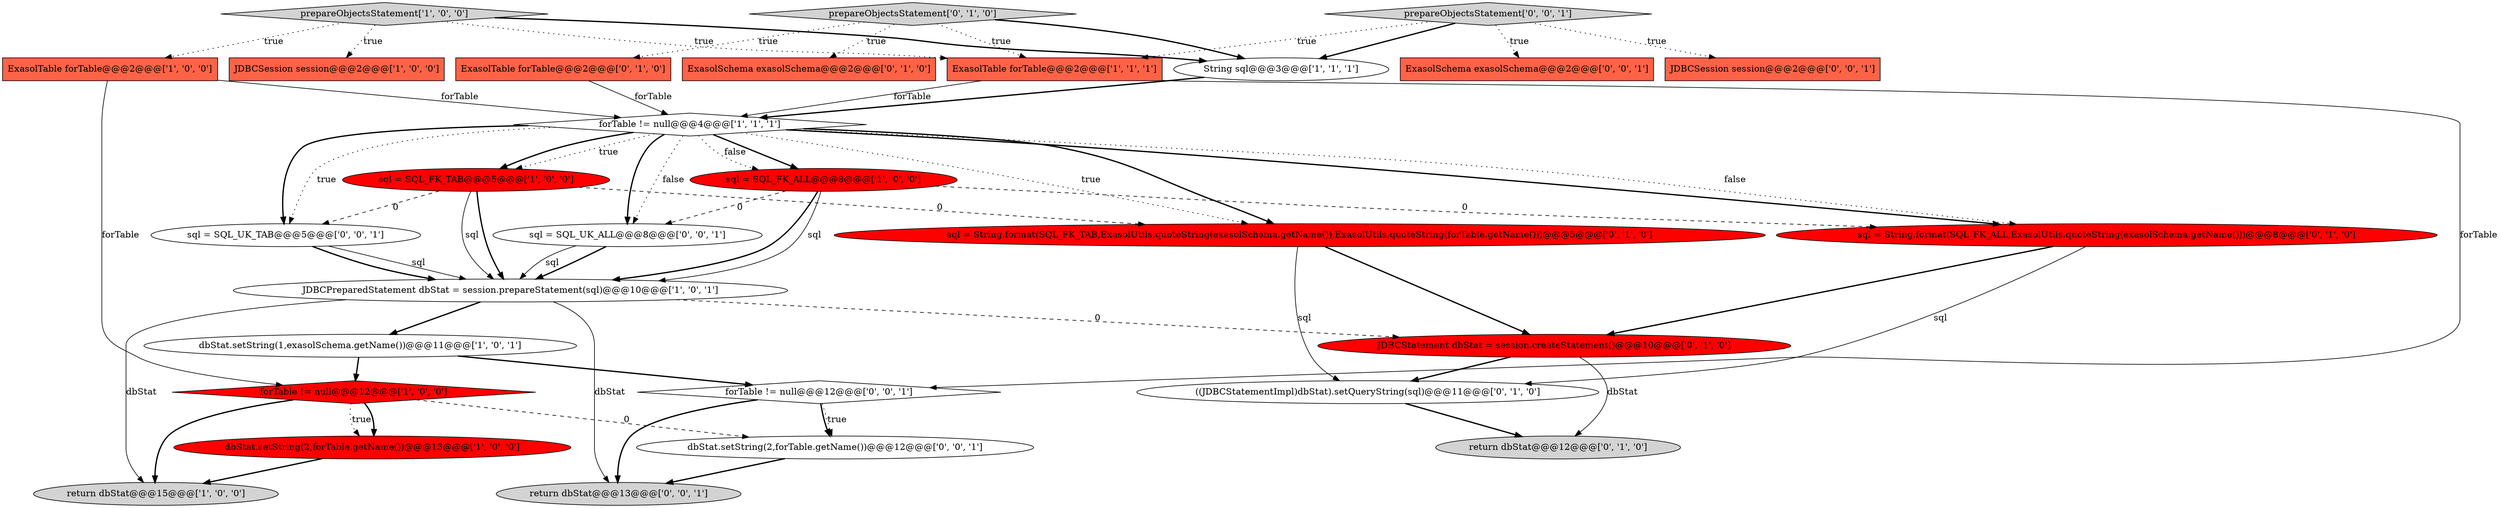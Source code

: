 digraph {
9 [style = filled, label = "JDBCPreparedStatement dbStat = session.prepareStatement(sql)@@@10@@@['1', '0', '1']", fillcolor = white, shape = ellipse image = "AAA0AAABBB1BBB"];
4 [style = filled, label = "sql = SQL_FK_TAB@@@5@@@['1', '0', '0']", fillcolor = red, shape = ellipse image = "AAA1AAABBB1BBB"];
20 [style = filled, label = "prepareObjectsStatement['0', '1', '0']", fillcolor = lightgray, shape = diamond image = "AAA0AAABBB2BBB"];
27 [style = filled, label = "return dbStat@@@13@@@['0', '0', '1']", fillcolor = lightgray, shape = ellipse image = "AAA0AAABBB3BBB"];
0 [style = filled, label = "sql = SQL_FK_ALL@@@8@@@['1', '0', '0']", fillcolor = red, shape = ellipse image = "AAA1AAABBB1BBB"];
17 [style = filled, label = "JDBCStatement dbStat = session.createStatement()@@@10@@@['0', '1', '0']", fillcolor = red, shape = ellipse image = "AAA1AAABBB2BBB"];
24 [style = filled, label = "ExasolSchema exasolSchema@@@2@@@['0', '0', '1']", fillcolor = tomato, shape = box image = "AAA0AAABBB3BBB"];
19 [style = filled, label = "return dbStat@@@12@@@['0', '1', '0']", fillcolor = lightgray, shape = ellipse image = "AAA0AAABBB2BBB"];
3 [style = filled, label = "ExasolTable forTable@@@2@@@['1', '0', '0']", fillcolor = tomato, shape = box image = "AAA0AAABBB1BBB"];
21 [style = filled, label = "JDBCSession session@@@2@@@['0', '0', '1']", fillcolor = tomato, shape = box image = "AAA0AAABBB3BBB"];
22 [style = filled, label = "sql = SQL_UK_TAB@@@5@@@['0', '0', '1']", fillcolor = white, shape = ellipse image = "AAA0AAABBB3BBB"];
6 [style = filled, label = "ExasolTable forTable@@@2@@@['1', '1', '1']", fillcolor = tomato, shape = box image = "AAA0AAABBB1BBB"];
16 [style = filled, label = "sql = String.format(SQL_FK_TAB,ExasolUtils.quoteString(exasolSchema.getName()),ExasolUtils.quoteString(forTable.getName()))@@@5@@@['0', '1', '0']", fillcolor = red, shape = ellipse image = "AAA1AAABBB2BBB"];
14 [style = filled, label = "ExasolTable forTable@@@2@@@['0', '1', '0']", fillcolor = tomato, shape = box image = "AAA0AAABBB2BBB"];
2 [style = filled, label = "JDBCSession session@@@2@@@['1', '0', '0']", fillcolor = tomato, shape = box image = "AAA0AAABBB1BBB"];
5 [style = filled, label = "forTable != null@@@12@@@['1', '0', '0']", fillcolor = red, shape = diamond image = "AAA1AAABBB1BBB"];
26 [style = filled, label = "prepareObjectsStatement['0', '0', '1']", fillcolor = lightgray, shape = diamond image = "AAA0AAABBB3BBB"];
25 [style = filled, label = "dbStat.setString(2,forTable.getName())@@@12@@@['0', '0', '1']", fillcolor = white, shape = ellipse image = "AAA0AAABBB3BBB"];
11 [style = filled, label = "dbStat.setString(1,exasolSchema.getName())@@@11@@@['1', '0', '1']", fillcolor = white, shape = ellipse image = "AAA0AAABBB1BBB"];
23 [style = filled, label = "forTable != null@@@12@@@['0', '0', '1']", fillcolor = white, shape = diamond image = "AAA0AAABBB3BBB"];
18 [style = filled, label = "((JDBCStatementImpl)dbStat).setQueryString(sql)@@@11@@@['0', '1', '0']", fillcolor = white, shape = ellipse image = "AAA0AAABBB2BBB"];
10 [style = filled, label = "prepareObjectsStatement['1', '0', '0']", fillcolor = lightgray, shape = diamond image = "AAA0AAABBB1BBB"];
12 [style = filled, label = "return dbStat@@@15@@@['1', '0', '0']", fillcolor = lightgray, shape = ellipse image = "AAA0AAABBB1BBB"];
28 [style = filled, label = "sql = SQL_UK_ALL@@@8@@@['0', '0', '1']", fillcolor = white, shape = ellipse image = "AAA0AAABBB3BBB"];
8 [style = filled, label = "forTable != null@@@4@@@['1', '1', '1']", fillcolor = white, shape = diamond image = "AAA0AAABBB1BBB"];
7 [style = filled, label = "String sql@@@3@@@['1', '1', '1']", fillcolor = white, shape = ellipse image = "AAA0AAABBB1BBB"];
15 [style = filled, label = "sql = String.format(SQL_FK_ALL,ExasolUtils.quoteString(exasolSchema.getName()))@@@8@@@['0', '1', '0']", fillcolor = red, shape = ellipse image = "AAA1AAABBB2BBB"];
13 [style = filled, label = "ExasolSchema exasolSchema@@@2@@@['0', '1', '0']", fillcolor = tomato, shape = box image = "AAA0AAABBB2BBB"];
1 [style = filled, label = "dbStat.setString(2,forTable.getName())@@@13@@@['1', '0', '0']", fillcolor = red, shape = ellipse image = "AAA1AAABBB1BBB"];
4->9 [style = bold, label=""];
8->16 [style = bold, label=""];
8->28 [style = bold, label=""];
23->25 [style = bold, label=""];
0->9 [style = bold, label=""];
10->6 [style = dotted, label="true"];
8->15 [style = bold, label=""];
9->11 [style = bold, label=""];
26->7 [style = bold, label=""];
23->27 [style = bold, label=""];
4->16 [style = dashed, label="0"];
6->23 [style = solid, label="forTable"];
5->1 [style = dotted, label="true"];
22->9 [style = bold, label=""];
8->15 [style = dotted, label="false"];
8->16 [style = dotted, label="true"];
8->28 [style = dotted, label="false"];
18->19 [style = bold, label=""];
20->14 [style = dotted, label="true"];
10->3 [style = dotted, label="true"];
28->9 [style = bold, label=""];
0->15 [style = dashed, label="0"];
5->25 [style = dashed, label="0"];
6->8 [style = solid, label="forTable"];
16->17 [style = bold, label=""];
4->22 [style = dashed, label="0"];
14->8 [style = solid, label="forTable"];
7->8 [style = bold, label=""];
0->28 [style = dashed, label="0"];
10->7 [style = bold, label=""];
8->4 [style = dotted, label="true"];
17->19 [style = solid, label="dbStat"];
8->22 [style = bold, label=""];
8->0 [style = bold, label=""];
16->18 [style = solid, label="sql"];
25->27 [style = bold, label=""];
5->1 [style = bold, label=""];
11->5 [style = bold, label=""];
15->17 [style = bold, label=""];
3->5 [style = solid, label="forTable"];
22->9 [style = solid, label="sql"];
5->12 [style = bold, label=""];
10->2 [style = dotted, label="true"];
26->21 [style = dotted, label="true"];
28->9 [style = solid, label="sql"];
9->12 [style = solid, label="dbStat"];
9->17 [style = dashed, label="0"];
26->24 [style = dotted, label="true"];
9->27 [style = solid, label="dbStat"];
4->9 [style = solid, label="sql"];
1->12 [style = bold, label=""];
8->22 [style = dotted, label="true"];
20->13 [style = dotted, label="true"];
26->6 [style = dotted, label="true"];
3->8 [style = solid, label="forTable"];
8->4 [style = bold, label=""];
20->7 [style = bold, label=""];
11->23 [style = bold, label=""];
8->0 [style = dotted, label="false"];
0->9 [style = solid, label="sql"];
23->25 [style = dotted, label="true"];
17->18 [style = bold, label=""];
20->6 [style = dotted, label="true"];
15->18 [style = solid, label="sql"];
}
